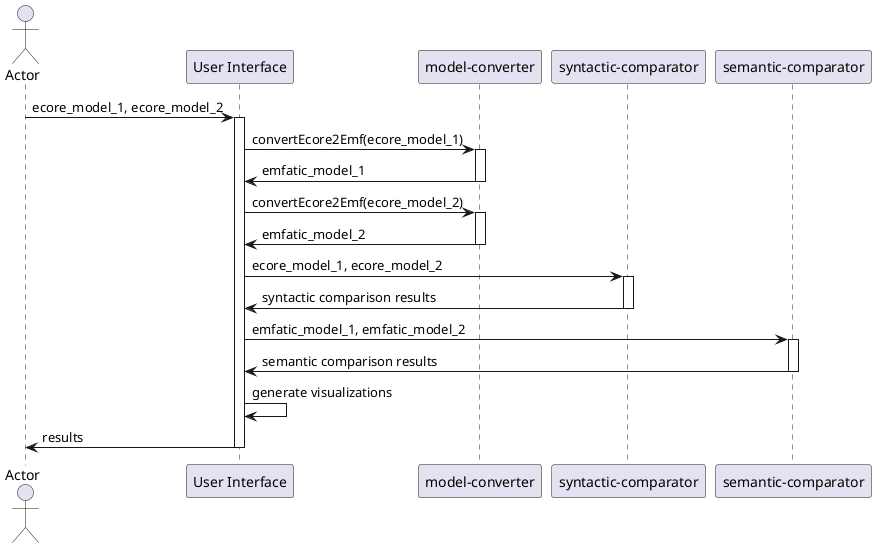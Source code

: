 @startuml
actor       Actor       as act
participant "User Interface" as ui
participant "model-converter" as mc
participant "syntactic-comparator" as sync
participant "semantic-comparator" as semc

act -> ui: ecore_model_1, ecore_model_2
activate ui
ui-> mc: convertEcore2Emf(ecore_model_1)
activate mc
mc -> ui: emfatic_model_1
deactivate mc

ui-> mc: convertEcore2Emf(ecore_model_2)
activate mc
mc -> ui: emfatic_model_2
deactivate mc

ui -> sync: ecore_model_1, ecore_model_2
activate sync
sync -> ui: syntactic comparison results
deactivate sync

ui -> semc: emfatic_model_1, emfatic_model_2
activate semc
semc -> ui: semantic comparison results
deactivate semc

ui -> ui: generate visualizations
ui -> act: results

deactivate ui
@enduml